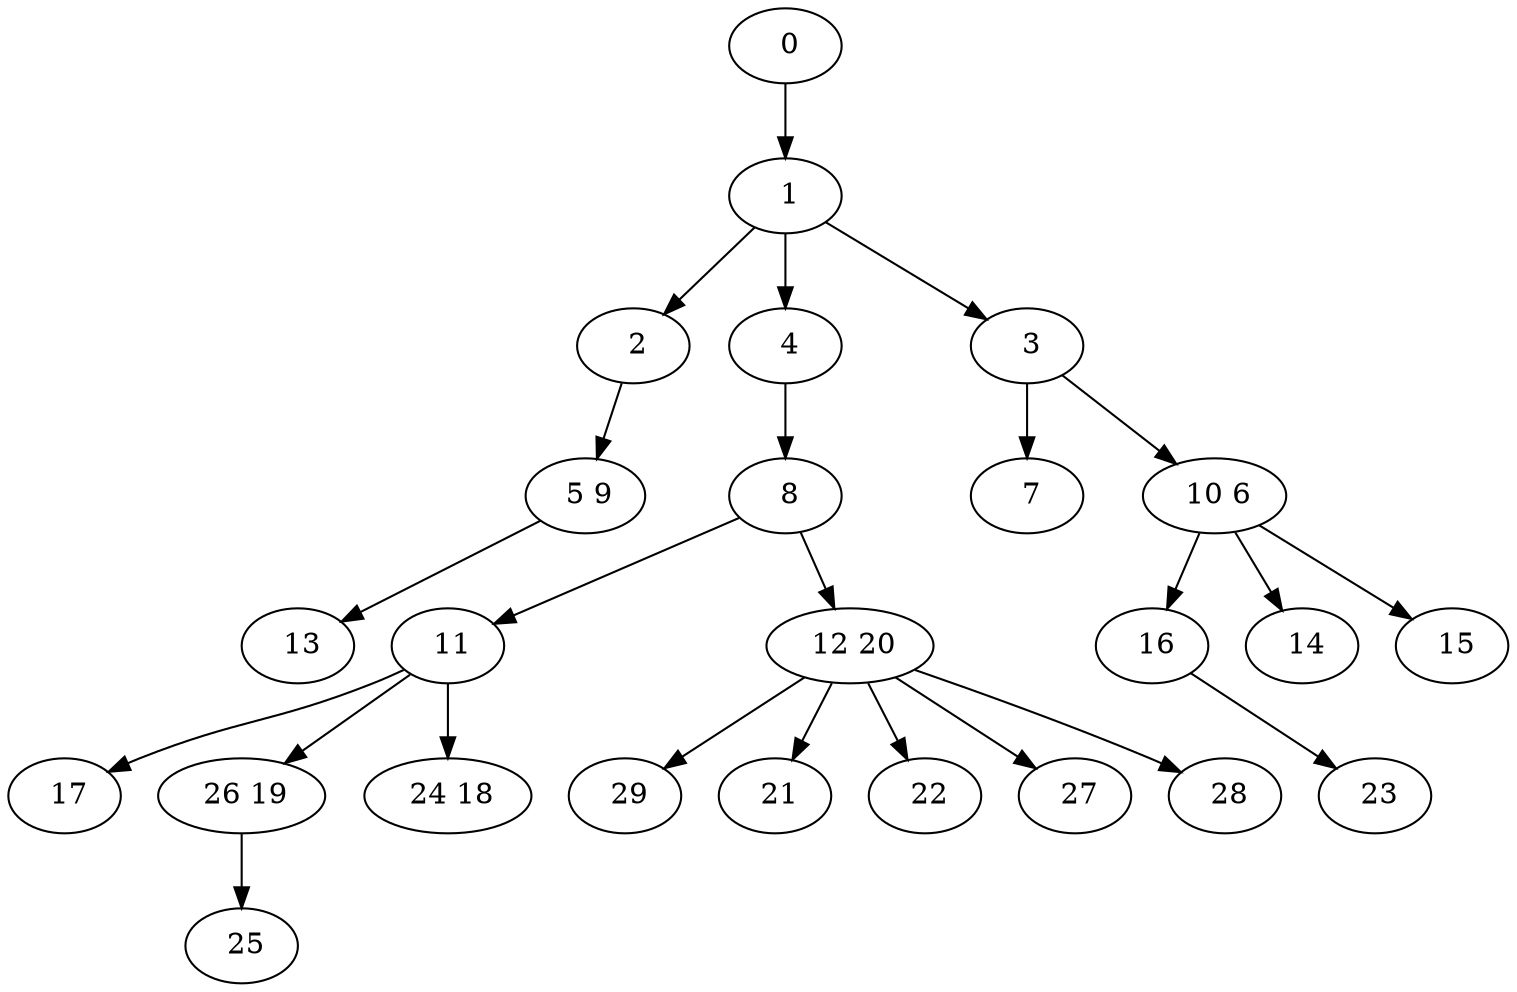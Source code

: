 digraph mytree {
" 0" -> " 1";
" 1" -> " 2";
" 1" -> " 4";
" 1" -> " 3";
" 2" -> " 5 9";
" 8" -> " 11";
" 8" -> " 12 20";
" 4" -> " 8";
" 29";
" 5 9" -> " 13";
" 3" -> " 7";
" 3" -> " 10 6";
" 7";
" 10 6" -> " 16";
" 10 6" -> " 14";
" 10 6" -> " 15";
" 13";
" 11" -> " 17";
" 11" -> " 26 19";
" 11" -> " 24 18";
" 17";
" 26 19" -> " 25";
" 24 18";
" 16" -> " 23";
" 23";
" 25";
" 21";
" 12 20" -> " 29";
" 12 20" -> " 21";
" 12 20" -> " 22";
" 12 20" -> " 27";
" 12 20" -> " 28";
" 22";
" 27";
" 28";
" 14";
" 15";
}
